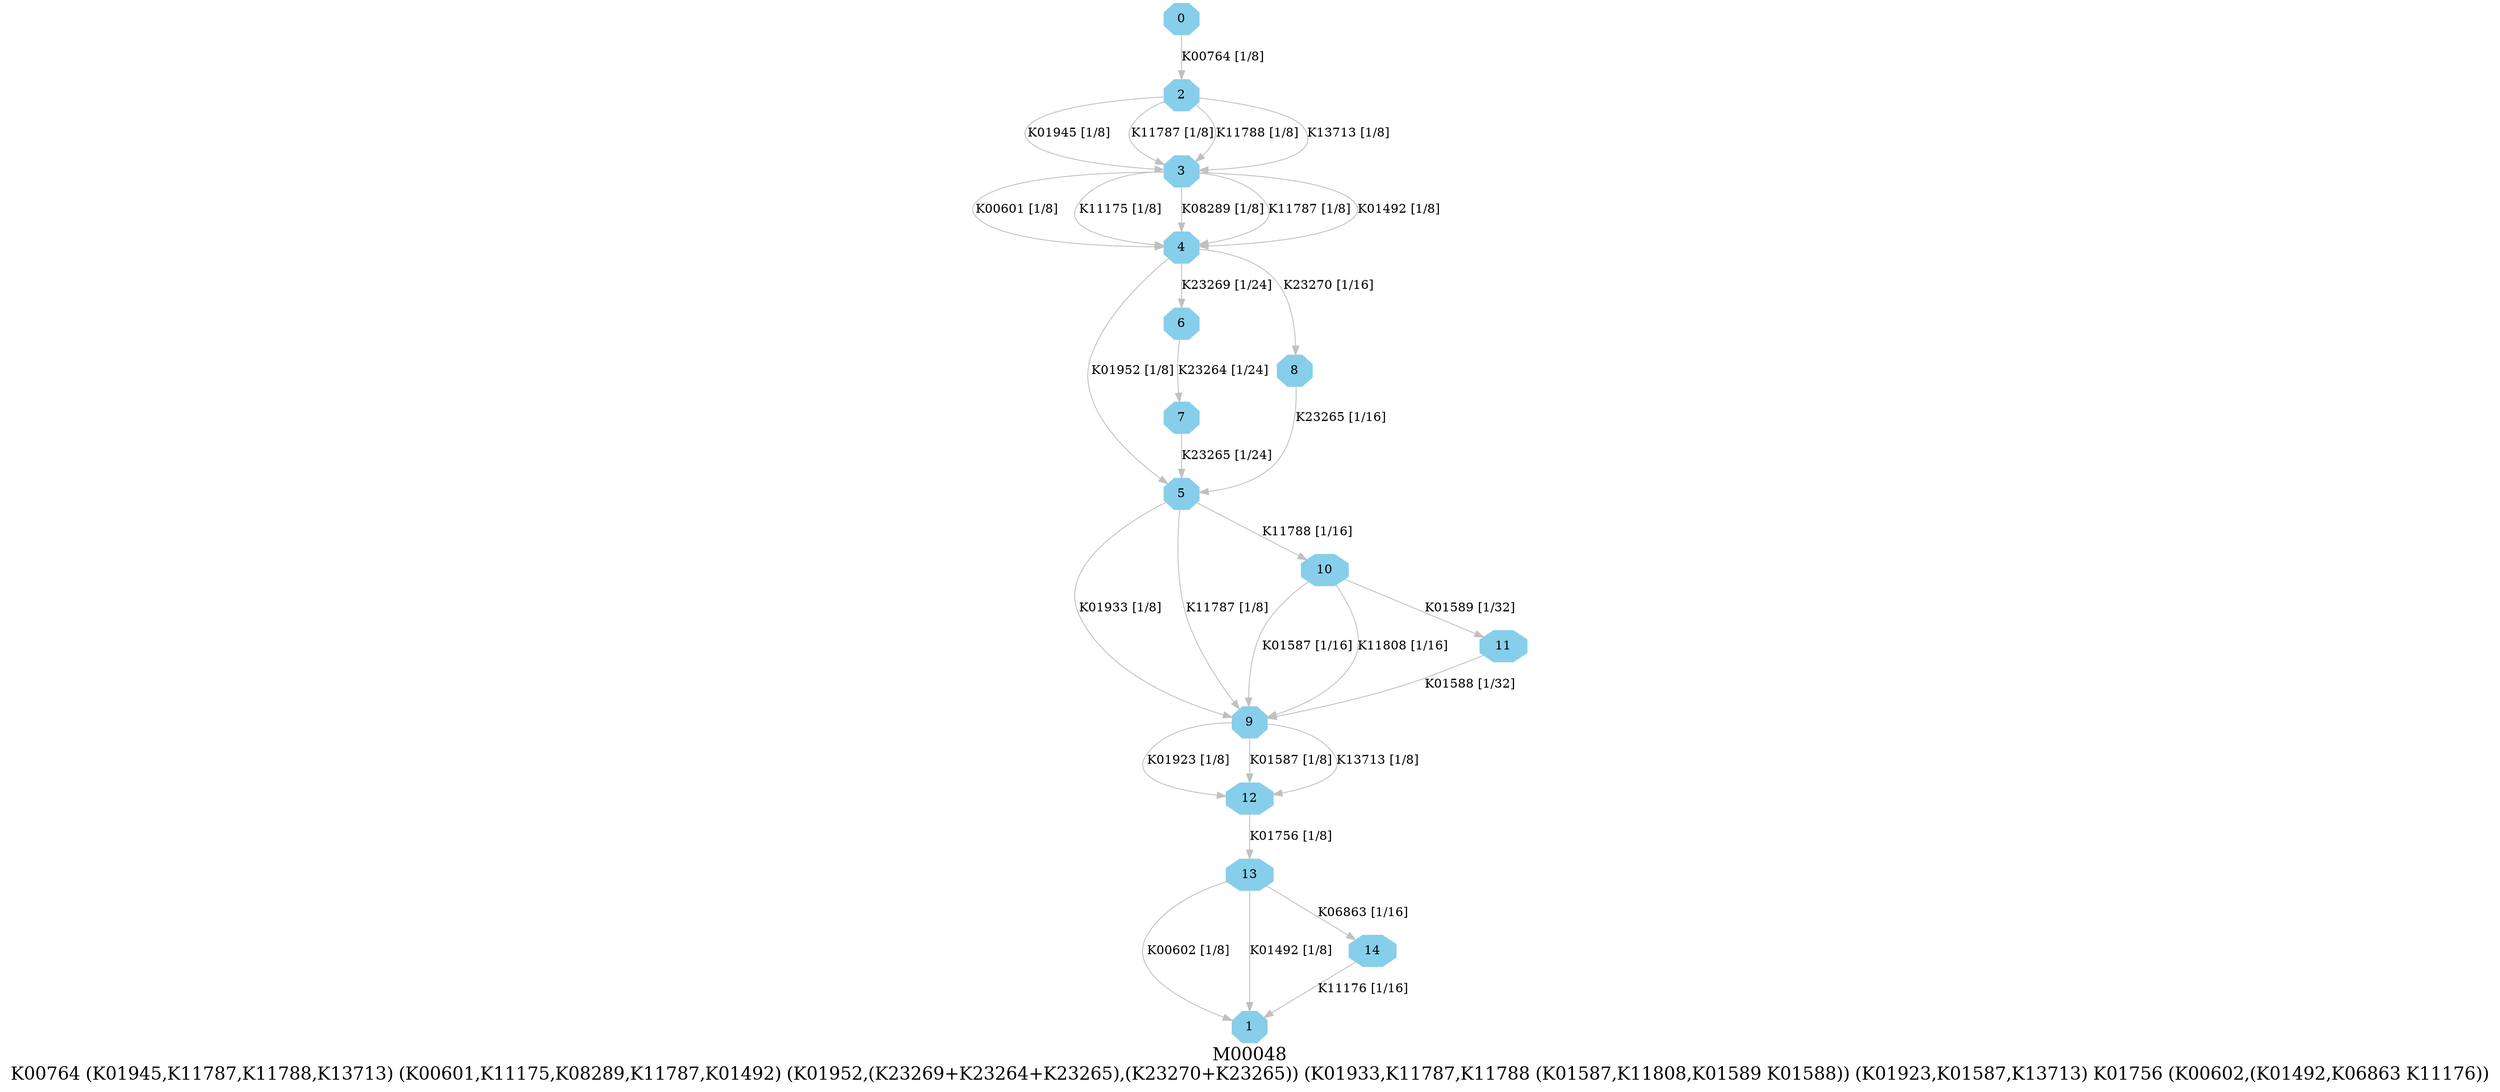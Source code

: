 digraph G {
graph [label="M00048
K00764 (K01945,K11787,K11788,K13713) (K00601,K11175,K08289,K11787,K01492) (K01952,(K23269+K23264+K23265),(K23270+K23265)) (K01933,K11787,K11788 (K01587,K11808,K01589 K01588)) (K01923,K01587,K13713) K01756 (K00602,(K01492,K06863 K11176))",fontsize=20];
node [shape=box,style=filled];
edge [len=3,color=grey];
{node [width=.3,height=.3,shape=octagon,style=filled,color=skyblue] 0 1 2 3 4 5 6 7 8 9 10 11 12 13 14 }
0 -> 2 [label="K00764 [1/8]"];
2 -> 3 [label="K01945 [1/8]"];
2 -> 3 [label="K11787 [1/8]"];
2 -> 3 [label="K11788 [1/8]"];
2 -> 3 [label="K13713 [1/8]"];
3 -> 4 [label="K00601 [1/8]"];
3 -> 4 [label="K11175 [1/8]"];
3 -> 4 [label="K08289 [1/8]"];
3 -> 4 [label="K11787 [1/8]"];
3 -> 4 [label="K01492 [1/8]"];
4 -> 5 [label="K01952 [1/8]"];
4 -> 6 [label="K23269 [1/24]"];
4 -> 8 [label="K23270 [1/16]"];
5 -> 9 [label="K01933 [1/8]"];
5 -> 9 [label="K11787 [1/8]"];
5 -> 10 [label="K11788 [1/16]"];
6 -> 7 [label="K23264 [1/24]"];
7 -> 5 [label="K23265 [1/24]"];
8 -> 5 [label="K23265 [1/16]"];
9 -> 12 [label="K01923 [1/8]"];
9 -> 12 [label="K01587 [1/8]"];
9 -> 12 [label="K13713 [1/8]"];
10 -> 9 [label="K01587 [1/16]"];
10 -> 9 [label="K11808 [1/16]"];
10 -> 11 [label="K01589 [1/32]"];
11 -> 9 [label="K01588 [1/32]"];
12 -> 13 [label="K01756 [1/8]"];
13 -> 1 [label="K00602 [1/8]"];
13 -> 1 [label="K01492 [1/8]"];
13 -> 14 [label="K06863 [1/16]"];
14 -> 1 [label="K11176 [1/16]"];
}